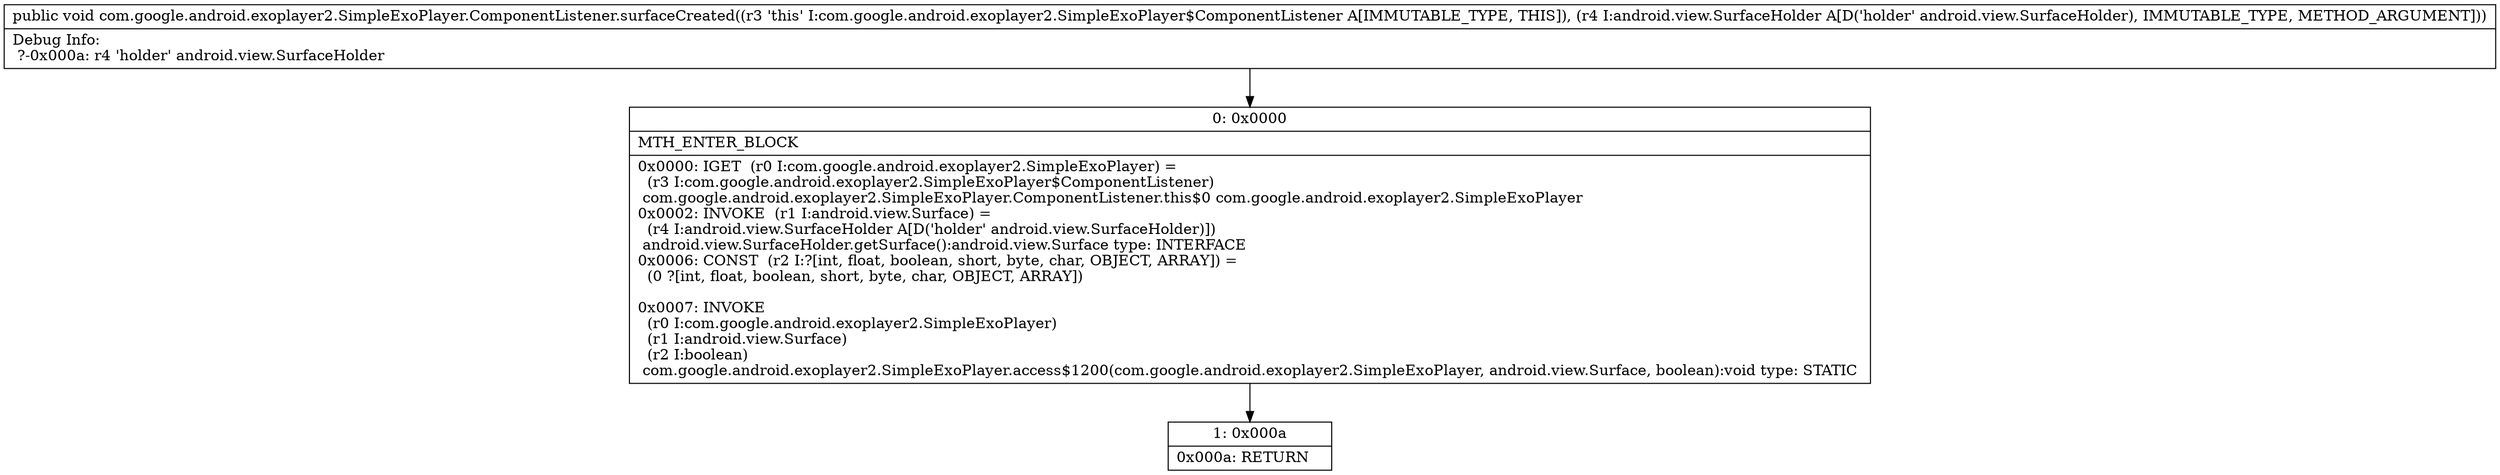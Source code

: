 digraph "CFG forcom.google.android.exoplayer2.SimpleExoPlayer.ComponentListener.surfaceCreated(Landroid\/view\/SurfaceHolder;)V" {
Node_0 [shape=record,label="{0\:\ 0x0000|MTH_ENTER_BLOCK\l|0x0000: IGET  (r0 I:com.google.android.exoplayer2.SimpleExoPlayer) = \l  (r3 I:com.google.android.exoplayer2.SimpleExoPlayer$ComponentListener)\l com.google.android.exoplayer2.SimpleExoPlayer.ComponentListener.this$0 com.google.android.exoplayer2.SimpleExoPlayer \l0x0002: INVOKE  (r1 I:android.view.Surface) = \l  (r4 I:android.view.SurfaceHolder A[D('holder' android.view.SurfaceHolder)])\l android.view.SurfaceHolder.getSurface():android.view.Surface type: INTERFACE \l0x0006: CONST  (r2 I:?[int, float, boolean, short, byte, char, OBJECT, ARRAY]) = \l  (0 ?[int, float, boolean, short, byte, char, OBJECT, ARRAY])\l \l0x0007: INVOKE  \l  (r0 I:com.google.android.exoplayer2.SimpleExoPlayer)\l  (r1 I:android.view.Surface)\l  (r2 I:boolean)\l com.google.android.exoplayer2.SimpleExoPlayer.access$1200(com.google.android.exoplayer2.SimpleExoPlayer, android.view.Surface, boolean):void type: STATIC \l}"];
Node_1 [shape=record,label="{1\:\ 0x000a|0x000a: RETURN   \l}"];
MethodNode[shape=record,label="{public void com.google.android.exoplayer2.SimpleExoPlayer.ComponentListener.surfaceCreated((r3 'this' I:com.google.android.exoplayer2.SimpleExoPlayer$ComponentListener A[IMMUTABLE_TYPE, THIS]), (r4 I:android.view.SurfaceHolder A[D('holder' android.view.SurfaceHolder), IMMUTABLE_TYPE, METHOD_ARGUMENT]))  | Debug Info:\l  ?\-0x000a: r4 'holder' android.view.SurfaceHolder\l}"];
MethodNode -> Node_0;
Node_0 -> Node_1;
}


